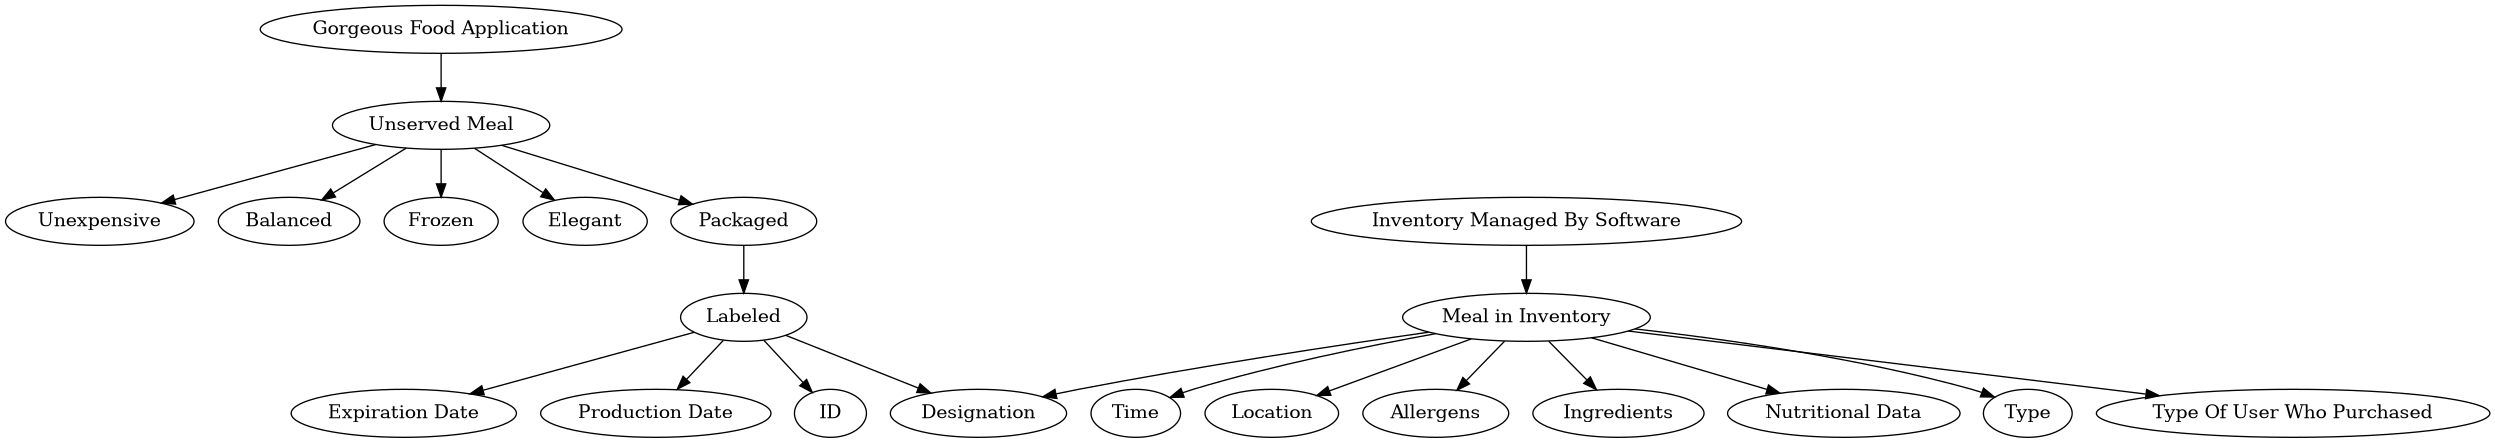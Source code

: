 @startuml
digraph mindmap {
"Gorgeous Food Application"
"Gorgeous Food Application" -> "Unserved Meal"
"Unserved Meal"
"Unexpensive"
"Balanced"
"Frozen"
"Elegant"
"Packaged"
"Labeled"
"Expiration Date"
"Production Date"
"ID"
"Designation"
"Inventory Managed By Software"
"Meal in Inventory"
"Time"
"Location"
"Allergens"
"Ingredients"
"Nutritional Data"
"Type"
"Designation"
"Type Of User Who Purchased"
"Unserved Meal" -> "Balanced"
"Unserved Meal" -> "Unexpensive"
"Unserved Meal" -> "Frozen"
"Unserved Meal" -> "Elegant"
"Unserved Meal" -> "Packaged"
"Packaged" -> "Labeled"
"Labeled" -> "Designation"
"Labeled" -> "ID"
"Labeled" -> "Production Date"
"Labeled" -> "Expiration Date"
"Inventory Managed By Software" -> "Meal in Inventory"
"Meal in Inventory" -> "Time"
"Meal in Inventory" -> "Location"
"Meal in Inventory" -> "Allergens"
"Meal in Inventory" -> "Ingredients"
"Meal in Inventory" -> "Nutritional Data"
"Meal in Inventory" -> "Type"
"Meal in Inventory" -> "Designation"
"Meal in Inventory" -> "Type Of User Who Purchased"
}
@enduml
